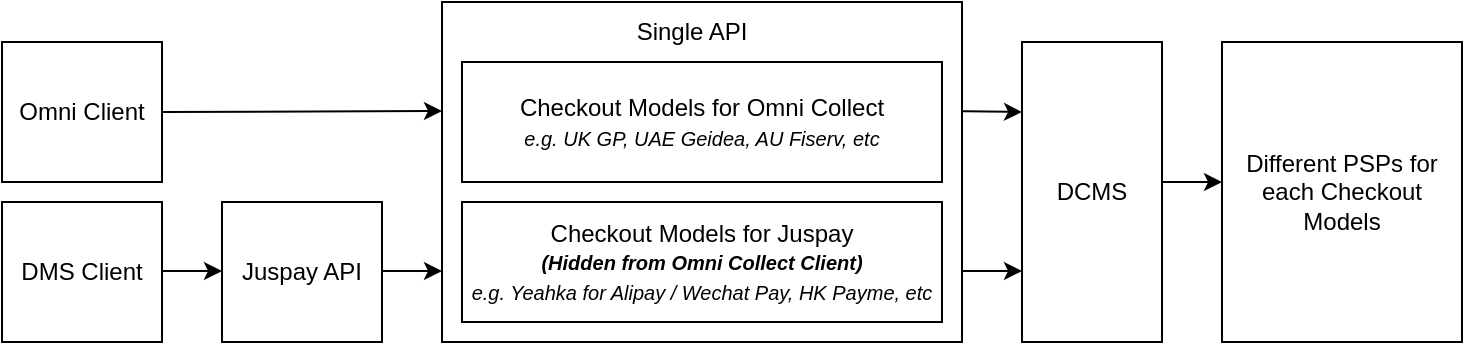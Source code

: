 <mxfile version="26.2.9">
  <diagram name="Page-1" id="qbsfPRS29oE9khsaVF01">
    <mxGraphModel dx="1215" dy="623" grid="1" gridSize="10" guides="1" tooltips="1" connect="1" arrows="1" fold="1" page="1" pageScale="1" pageWidth="850" pageHeight="1100" math="0" shadow="0">
      <root>
        <mxCell id="0" />
        <mxCell id="1" parent="0" />
        <mxCell id="WzLW6ksaUHKT-4u5WCY7-3" value="DCMS" style="rounded=0;whiteSpace=wrap;html=1;" vertex="1" parent="1">
          <mxGeometry x="550" y="140" width="70" height="150" as="geometry" />
        </mxCell>
        <mxCell id="WzLW6ksaUHKT-4u5WCY7-4" value="Different PSPs for each Checkout Models" style="rounded=0;whiteSpace=wrap;html=1;" vertex="1" parent="1">
          <mxGeometry x="650" y="140" width="120" height="150" as="geometry" />
        </mxCell>
        <mxCell id="WzLW6ksaUHKT-4u5WCY7-5" value="" style="endArrow=classic;html=1;rounded=0;" edge="1" parent="1">
          <mxGeometry width="50" height="50" relative="1" as="geometry">
            <mxPoint x="510" y="174.5" as="sourcePoint" />
            <mxPoint x="550" y="175" as="targetPoint" />
          </mxGeometry>
        </mxCell>
        <mxCell id="WzLW6ksaUHKT-4u5WCY7-6" value="" style="endArrow=classic;html=1;rounded=0;" edge="1" parent="1">
          <mxGeometry width="50" height="50" relative="1" as="geometry">
            <mxPoint x="520" y="254.5" as="sourcePoint" />
            <mxPoint x="550" y="254.5" as="targetPoint" />
          </mxGeometry>
        </mxCell>
        <mxCell id="WzLW6ksaUHKT-4u5WCY7-7" value="" style="endArrow=classic;html=1;rounded=0;" edge="1" parent="1">
          <mxGeometry width="50" height="50" relative="1" as="geometry">
            <mxPoint x="620" y="210" as="sourcePoint" />
            <mxPoint x="650" y="210" as="targetPoint" />
          </mxGeometry>
        </mxCell>
        <mxCell id="WzLW6ksaUHKT-4u5WCY7-8" value="Omni Client" style="rounded=0;whiteSpace=wrap;html=1;" vertex="1" parent="1">
          <mxGeometry x="40" y="140" width="80" height="70" as="geometry" />
        </mxCell>
        <mxCell id="WzLW6ksaUHKT-4u5WCY7-9" value="Juspay API" style="rounded=0;whiteSpace=wrap;html=1;" vertex="1" parent="1">
          <mxGeometry x="150" y="220" width="80" height="70" as="geometry" />
        </mxCell>
        <mxCell id="WzLW6ksaUHKT-4u5WCY7-10" value="" style="endArrow=classic;html=1;rounded=0;exitX=1;exitY=0.5;exitDx=0;exitDy=0;" edge="1" parent="1" source="WzLW6ksaUHKT-4u5WCY7-8">
          <mxGeometry width="50" height="50" relative="1" as="geometry">
            <mxPoint x="230" y="174.5" as="sourcePoint" />
            <mxPoint x="260" y="174.5" as="targetPoint" />
          </mxGeometry>
        </mxCell>
        <mxCell id="WzLW6ksaUHKT-4u5WCY7-11" value="" style="endArrow=classic;html=1;rounded=0;" edge="1" parent="1">
          <mxGeometry width="50" height="50" relative="1" as="geometry">
            <mxPoint x="230" y="254.5" as="sourcePoint" />
            <mxPoint x="260" y="254.5" as="targetPoint" />
          </mxGeometry>
        </mxCell>
        <mxCell id="WzLW6ksaUHKT-4u5WCY7-12" value="" style="endArrow=classic;html=1;rounded=0;" edge="1" parent="1">
          <mxGeometry width="50" height="50" relative="1" as="geometry">
            <mxPoint x="120" y="254.5" as="sourcePoint" />
            <mxPoint x="150" y="254.5" as="targetPoint" />
          </mxGeometry>
        </mxCell>
        <mxCell id="WzLW6ksaUHKT-4u5WCY7-13" value="DMS Client" style="rounded=0;whiteSpace=wrap;html=1;" vertex="1" parent="1">
          <mxGeometry x="40" y="220" width="80" height="70" as="geometry" />
        </mxCell>
        <mxCell id="WzLW6ksaUHKT-4u5WCY7-14" value="" style="rounded=0;whiteSpace=wrap;html=1;" vertex="1" parent="1">
          <mxGeometry x="260" y="120" width="260" height="170" as="geometry" />
        </mxCell>
        <mxCell id="WzLW6ksaUHKT-4u5WCY7-15" value="&lt;span style=&quot;background-color: transparent; color: light-dark(rgb(0, 0, 0), rgb(255, 255, 255));&quot;&gt;Checkout Models for Omni Collect&lt;/span&gt;&lt;div&gt;&lt;font style=&quot;font-size: 10px;&quot;&gt;&lt;i&gt;e.g. UK GP, UAE Geidea, AU Fiserv, etc&lt;/i&gt;&lt;/font&gt;&lt;/div&gt;" style="rounded=0;whiteSpace=wrap;html=1;" vertex="1" parent="1">
          <mxGeometry x="270" y="150" width="240" height="60" as="geometry" />
        </mxCell>
        <mxCell id="WzLW6ksaUHKT-4u5WCY7-16" value="&lt;span style=&quot;background-color: transparent; color: light-dark(rgb(0, 0, 0), rgb(255, 255, 255));&quot;&gt;Checkout Models for Juspay&lt;/span&gt;&lt;div&gt;&lt;i&gt;&lt;b&gt;&lt;font style=&quot;font-size: 10px;&quot;&gt;(Hidden from Omni Collect Client)&lt;/font&gt;&lt;/b&gt;&lt;/i&gt;&lt;/div&gt;&lt;div&gt;&lt;font style=&quot;font-size: 10px;&quot;&gt;&lt;i&gt;e.g. Yeahka for Alipay / Wechat Pay, HK Payme, etc&lt;/i&gt;&lt;/font&gt;&lt;/div&gt;" style="rounded=0;whiteSpace=wrap;html=1;" vertex="1" parent="1">
          <mxGeometry x="270" y="220" width="240" height="60" as="geometry" />
        </mxCell>
        <mxCell id="WzLW6ksaUHKT-4u5WCY7-17" value="Single API" style="text;html=1;align=center;verticalAlign=middle;whiteSpace=wrap;rounded=0;" vertex="1" parent="1">
          <mxGeometry x="320" y="120" width="130" height="30" as="geometry" />
        </mxCell>
      </root>
    </mxGraphModel>
  </diagram>
</mxfile>
